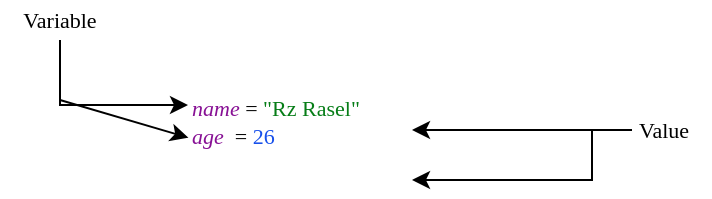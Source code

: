<mxfile version="16.5.4" type="device" pages="7"><diagram id="FjasmDpWiQCHftzM-xBq" name="Page-1"><mxGraphModel dx="1038" dy="579" grid="1" gridSize="10" guides="1" tooltips="1" connect="1" arrows="1" fold="1" page="1" pageScale="1" pageWidth="827" pageHeight="1169" math="0" shadow="0"><root><mxCell id="0"/><mxCell id="1" parent="0"/><mxCell id="IMbbBE-56WDixgU1Uf1B-2" value="&lt;b style=&quot;font-weight: normal; font-size: 11px;&quot; id=&quot;docs-internal-guid-f30ee5c5-7fff-1c72-a1e1-69f34a020f00&quot;&gt;&lt;p dir=&quot;ltr&quot; style=&quot;line-height: 1.38; text-align: justify; margin-top: 0pt; margin-bottom: 0pt; font-size: 11px;&quot;&gt;&lt;span style=&quot;font-size: 11px; color: rgb(135, 16, 148); background-color: rgb(255, 255, 255); font-weight: 400; font-style: italic; font-variant: normal; text-decoration: none; vertical-align: baseline;&quot;&gt;name&amp;nbsp;&lt;/span&gt;&lt;span style=&quot;font-size: 11px; color: rgb(8, 8, 8); background-color: rgb(255, 255, 255); font-weight: 400; font-style: normal; font-variant: normal; text-decoration: none; vertical-align: baseline;&quot;&gt;= &lt;/span&gt;&lt;span style=&quot;font-size: 11px; color: rgb(6, 125, 23); background-color: rgb(255, 255, 255); font-weight: 400; font-style: normal; font-variant: normal; text-decoration: none; vertical-align: baseline;&quot;&gt;&quot;Rz Rasel&quot;&lt;/span&gt;&lt;/p&gt;&lt;span style=&quot;font-size: 11px; color: rgb(135, 16, 148); background-color: rgb(255, 255, 255); font-weight: 400; font-style: italic; font-variant: normal; text-decoration: none; vertical-align: baseline;&quot;&gt;age&amp;nbsp;&amp;nbsp;&lt;/span&gt;&lt;span style=&quot;font-size: 11px; color: rgb(8, 8, 8); background-color: rgb(255, 255, 255); font-weight: 400; font-style: normal; font-variant: normal; text-decoration: none; vertical-align: baseline;&quot;&gt;= &lt;/span&gt;&lt;span style=&quot;font-size: 11px; color: rgb(23, 80, 235); background-color: rgb(255, 255, 255); font-weight: 400; font-style: normal; font-variant: normal; text-decoration: none; vertical-align: baseline;&quot;&gt;26&lt;/span&gt;&lt;/b&gt;" style="text;whiteSpace=wrap;html=1;fontFamily=Verdana;fontSize=11;" parent="1" vertex="1"><mxGeometry x="330" y="580" width="112" height="50" as="geometry"/></mxCell><mxCell id="IMbbBE-56WDixgU1Uf1B-4" style="edgeStyle=orthogonalEdgeStyle;rounded=0;orthogonalLoop=1;jettySize=auto;html=1;exitX=0.5;exitY=1;exitDx=0;exitDy=0;entryX=0;entryY=0.25;entryDx=0;entryDy=0;fontFamily=Verdana;fontSize=11;" parent="1" source="IMbbBE-56WDixgU1Uf1B-3" target="IMbbBE-56WDixgU1Uf1B-2" edge="1"><mxGeometry relative="1" as="geometry"/></mxCell><mxCell id="IMbbBE-56WDixgU1Uf1B-3" value="Variable" style="text;html=1;strokeColor=none;fillColor=none;align=center;verticalAlign=middle;whiteSpace=wrap;rounded=0;fontFamily=Verdana;fontSize=11;" parent="1" vertex="1"><mxGeometry x="236" y="540" width="60" height="20" as="geometry"/></mxCell><mxCell id="IMbbBE-56WDixgU1Uf1B-5" value="" style="endArrow=classic;html=1;rounded=0;fontFamily=Verdana;entryX=0.002;entryY=0.577;entryDx=0;entryDy=0;entryPerimeter=0;fontSize=11;" parent="1" target="IMbbBE-56WDixgU1Uf1B-2" edge="1"><mxGeometry width="50" height="50" relative="1" as="geometry"><mxPoint x="266" y="590" as="sourcePoint"/><mxPoint x="286" y="630" as="targetPoint"/><Array as="points"><mxPoint x="266" y="590"/></Array></mxGeometry></mxCell><mxCell id="IMbbBE-56WDixgU1Uf1B-6" value="" style="endArrow=none;html=1;rounded=0;fontFamily=Verdana;fontSize=11;" parent="1" edge="1"><mxGeometry width="50" height="50" relative="1" as="geometry"><mxPoint x="266" y="591" as="sourcePoint"/><mxPoint x="266" y="591" as="targetPoint"/></mxGeometry></mxCell><mxCell id="35-Fzy5pshKoAWcCiCvz-2" value="" style="edgeStyle=orthogonalEdgeStyle;rounded=0;orthogonalLoop=1;jettySize=auto;html=1;fontFamily=Verdana;fontSize=11;" parent="1" source="35-Fzy5pshKoAWcCiCvz-1" target="IMbbBE-56WDixgU1Uf1B-2" edge="1"><mxGeometry relative="1" as="geometry"/></mxCell><mxCell id="35-Fzy5pshKoAWcCiCvz-1" value="Value" style="text;html=1;strokeColor=none;fillColor=none;align=center;verticalAlign=middle;whiteSpace=wrap;rounded=0;fontFamily=Verdana;fontSize=11;" parent="1" vertex="1"><mxGeometry x="545" y="595" width="46" height="20" as="geometry"/></mxCell><mxCell id="35-Fzy5pshKoAWcCiCvz-3" value="" style="endArrow=classic;html=1;rounded=0;edgeStyle=orthogonalEdgeStyle;fontFamily=Verdana;fontSize=11;" parent="1" target="IMbbBE-56WDixgU1Uf1B-2" edge="1"><mxGeometry width="50" height="50" relative="1" as="geometry"><mxPoint x="552" y="605" as="sourcePoint"/><mxPoint x="526" y="660" as="targetPoint"/><Array as="points"><mxPoint x="532" y="605"/><mxPoint x="532" y="630"/></Array></mxGeometry></mxCell></root></mxGraphModel></diagram><diagram id="ctaUqdZGjIFTQAJiuCub" name="Page-2"><mxGraphModel dx="1038" dy="579" grid="1" gridSize="10" guides="1" tooltips="1" connect="1" arrows="1" fold="1" page="1" pageScale="1" pageWidth="827" pageHeight="1169" math="0" shadow="0"><root><mxCell id="dMUTWl2FQGWII0YDY2uX-0"/><mxCell id="dMUTWl2FQGWII0YDY2uX-1" parent="dMUTWl2FQGWII0YDY2uX-0"/><mxCell id="SKzKKI3wh4pGHap9hb4a-3" style="edgeStyle=orthogonalEdgeStyle;rounded=0;orthogonalLoop=1;jettySize=auto;html=1;startArrow=none;startFill=0;fontFamily=Verdana;fontSize=11;" parent="dMUTWl2FQGWII0YDY2uX-1" source="SKzKKI3wh4pGHap9hb4a-0" target="SKzKKI3wh4pGHap9hb4a-2" edge="1"><mxGeometry relative="1" as="geometry"/></mxCell><mxCell id="SKzKKI3wh4pGHap9hb4a-4" style="edgeStyle=orthogonalEdgeStyle;rounded=0;orthogonalLoop=1;jettySize=auto;html=1;exitX=0.5;exitY=1;exitDx=0;exitDy=0;entryX=0.5;entryY=0;entryDx=0;entryDy=0;startArrow=none;startFill=0;fontFamily=Verdana;fontSize=11;" parent="dMUTWl2FQGWII0YDY2uX-1" source="SKzKKI3wh4pGHap9hb4a-0" target="SKzKKI3wh4pGHap9hb4a-1" edge="1"><mxGeometry relative="1" as="geometry"/></mxCell><mxCell id="SKzKKI3wh4pGHap9hb4a-0" value="Variable" style="text;html=1;strokeColor=none;fillColor=none;align=center;verticalAlign=middle;whiteSpace=wrap;rounded=0;fontFamily=Verdana;fontSize=11;" parent="dMUTWl2FQGWII0YDY2uX-1" vertex="1"><mxGeometry x="382" y="535" width="60" height="30" as="geometry"/></mxCell><mxCell id="SKzKKI3wh4pGHap9hb4a-1" value="var" style="text;html=1;strokeColor=none;fillColor=none;align=center;verticalAlign=middle;whiteSpace=wrap;rounded=0;fontFamily=Verdana;fontSize=11;" parent="dMUTWl2FQGWII0YDY2uX-1" vertex="1"><mxGeometry x="336" y="605" width="60" height="30" as="geometry"/></mxCell><mxCell id="SKzKKI3wh4pGHap9hb4a-2" value="val" style="text;html=1;strokeColor=none;fillColor=none;align=center;verticalAlign=middle;whiteSpace=wrap;rounded=0;fontFamily=Verdana;fontSize=11;" parent="dMUTWl2FQGWII0YDY2uX-1" vertex="1"><mxGeometry x="432" y="605" width="60" height="30" as="geometry"/></mxCell></root></mxGraphModel></diagram><diagram id="moFFEe6I8rmKhCSuUkFv" name="Page-3"><mxGraphModel dx="1038" dy="579" grid="1" gridSize="10" guides="1" tooltips="1" connect="1" arrows="1" fold="1" page="1" pageScale="1" pageWidth="827" pageHeight="1169" math="0" shadow="0"><root><mxCell id="mP84VkosqTHmSrWmPM3n-0"/><mxCell id="mP84VkosqTHmSrWmPM3n-1" parent="mP84VkosqTHmSrWmPM3n-0"/><mxCell id="mP84VkosqTHmSrWmPM3n-2" style="edgeStyle=orthogonalEdgeStyle;rounded=0;orthogonalLoop=1;jettySize=auto;html=1;startArrow=none;startFill=0;fontFamily=Verdana;fontSize=11;" parent="mP84VkosqTHmSrWmPM3n-1" source="mP84VkosqTHmSrWmPM3n-4" target="mP84VkosqTHmSrWmPM3n-6" edge="1"><mxGeometry relative="1" as="geometry"/></mxCell><mxCell id="mP84VkosqTHmSrWmPM3n-3" style="edgeStyle=orthogonalEdgeStyle;rounded=0;orthogonalLoop=1;jettySize=auto;html=1;exitX=0.5;exitY=1;exitDx=0;exitDy=0;entryX=0.5;entryY=0;entryDx=0;entryDy=0;startArrow=none;startFill=0;fontFamily=Verdana;fontSize=11;" parent="mP84VkosqTHmSrWmPM3n-1" source="mP84VkosqTHmSrWmPM3n-4" target="mP84VkosqTHmSrWmPM3n-5" edge="1"><mxGeometry relative="1" as="geometry"/></mxCell><mxCell id="mP84VkosqTHmSrWmPM3n-4" value="Variable" style="text;html=1;strokeColor=none;fillColor=none;align=center;verticalAlign=middle;whiteSpace=wrap;rounded=0;fontFamily=Verdana;fontSize=11;fontStyle=1" parent="mP84VkosqTHmSrWmPM3n-1" vertex="1"><mxGeometry x="382" y="535" width="60" height="30" as="geometry"/></mxCell><mxCell id="mP84VkosqTHmSrWmPM3n-5" value="var" style="text;html=1;strokeColor=none;fillColor=none;align=center;verticalAlign=middle;whiteSpace=wrap;rounded=0;fontFamily=Verdana;fontSize=11;" parent="mP84VkosqTHmSrWmPM3n-1" vertex="1"><mxGeometry x="336" y="605" width="60" height="30" as="geometry"/></mxCell><mxCell id="mP84VkosqTHmSrWmPM3n-6" value="val" style="text;html=1;strokeColor=none;fillColor=none;align=center;verticalAlign=middle;whiteSpace=wrap;rounded=0;fontFamily=Verdana;fontSize=11;" parent="mP84VkosqTHmSrWmPM3n-1" vertex="1"><mxGeometry x="432" y="605" width="60" height="30" as="geometry"/></mxCell><mxCell id="mP84VkosqTHmSrWmPM3n-12" value="" style="edgeStyle=orthogonalEdgeStyle;rounded=0;orthogonalLoop=1;jettySize=auto;html=1;fontSize=11;startArrow=none;startFill=0;fontFamily=Verdana;" parent="mP84VkosqTHmSrWmPM3n-1" source="mP84VkosqTHmSrWmPM3n-7" target="mP84VkosqTHmSrWmPM3n-5" edge="1"><mxGeometry relative="1" as="geometry"/></mxCell><mxCell id="mP84VkosqTHmSrWmPM3n-7" value="&lt;b style=&quot;font-weight: normal; font-size: 11px;&quot; id=&quot;docs-internal-guid-23d32daf-7fff-ab25-5d29-92a006c8950a&quot;&gt;&lt;span style=&quot;font-size: 11px; color: rgb(8, 8, 8); background-color: rgb(255, 255, 255); font-weight: 400; font-style: normal; font-variant: normal; text-decoration: none; vertical-align: baseline;&quot;&gt;&amp;nbsp;Mutable Variable&lt;/span&gt;&lt;/b&gt;" style="text;whiteSpace=wrap;html=1;fontSize=11;fontFamily=Verdana;" parent="mP84VkosqTHmSrWmPM3n-1" vertex="1"><mxGeometry x="180" y="605" width="100" height="30" as="geometry"/></mxCell><mxCell id="mP84VkosqTHmSrWmPM3n-13" value="" style="edgeStyle=orthogonalEdgeStyle;rounded=0;orthogonalLoop=1;jettySize=auto;html=1;fontSize=11;startArrow=none;startFill=0;fontFamily=Verdana;" parent="mP84VkosqTHmSrWmPM3n-1" source="mP84VkosqTHmSrWmPM3n-8" target="mP84VkosqTHmSrWmPM3n-6" edge="1"><mxGeometry relative="1" as="geometry"/></mxCell><mxCell id="mP84VkosqTHmSrWmPM3n-8" value="&lt;b style=&quot;font-weight: normal ; font-size: 11px&quot; id=&quot;docs-internal-guid-23d32daf-7fff-ab25-5d29-92a006c8950a&quot;&gt;&lt;span style=&quot;font-size: 11px; color: rgb(8, 8, 8); background-color: rgb(255, 255, 255); font-weight: 400; font-style: normal; font-variant: normal; text-decoration: none; vertical-align: baseline;&quot;&gt;Immutable Variable&lt;/span&gt;&lt;/b&gt;" style="text;whiteSpace=wrap;html=1;fontSize=11;fontFamily=Verdana;" parent="mP84VkosqTHmSrWmPM3n-1" vertex="1"><mxGeometry x="560" y="605" width="120" height="30" as="geometry"/></mxCell></root></mxGraphModel></diagram><diagram id="x8gNc8ZJKPLUA9TqAIwi" name="Page-4"><mxGraphModel dx="1038" dy="579" grid="1" gridSize="10" guides="1" tooltips="1" connect="1" arrows="1" fold="1" page="1" pageScale="1" pageWidth="827" pageHeight="1169" math="0" shadow="0"><root><mxCell id="btaSfRAe8-S7tdCh5W71-0"/><mxCell id="btaSfRAe8-S7tdCh5W71-1" parent="btaSfRAe8-S7tdCh5W71-0"/><mxCell id="JC3oyKWj8RK9_yyjUJn0-45" style="edgeStyle=orthogonalEdgeStyle;rounded=0;orthogonalLoop=1;jettySize=auto;html=1;fontFamily=Verdana;fontSize=11;" parent="btaSfRAe8-S7tdCh5W71-1" source="JC3oyKWj8RK9_yyjUJn0-49" target="JC3oyKWj8RK9_yyjUJn0-57" edge="1"><mxGeometry relative="1" as="geometry"/></mxCell><mxCell id="JC3oyKWj8RK9_yyjUJn0-46" style="edgeStyle=orthogonalEdgeStyle;rounded=0;orthogonalLoop=1;jettySize=auto;html=1;exitX=0.5;exitY=1;exitDx=0;exitDy=0;fontFamily=Verdana;fontSize=11;" parent="btaSfRAe8-S7tdCh5W71-1" source="JC3oyKWj8RK9_yyjUJn0-49" target="JC3oyKWj8RK9_yyjUJn0-56" edge="1"><mxGeometry relative="1" as="geometry"/></mxCell><mxCell id="JC3oyKWj8RK9_yyjUJn0-47" style="edgeStyle=orthogonalEdgeStyle;rounded=0;orthogonalLoop=1;jettySize=auto;html=1;exitX=0.5;exitY=1;exitDx=0;exitDy=0;entryX=0.5;entryY=0;entryDx=0;entryDy=0;fontFamily=Verdana;fontSize=11;" parent="btaSfRAe8-S7tdCh5W71-1" source="JC3oyKWj8RK9_yyjUJn0-49" target="JC3oyKWj8RK9_yyjUJn0-58" edge="1"><mxGeometry relative="1" as="geometry"/></mxCell><mxCell id="JC3oyKWj8RK9_yyjUJn0-48" style="edgeStyle=orthogonalEdgeStyle;rounded=0;orthogonalLoop=1;jettySize=auto;html=1;exitX=0.5;exitY=1;exitDx=0;exitDy=0;entryX=0.5;entryY=0;entryDx=0;entryDy=0;fontFamily=Verdana;fontSize=11;" parent="btaSfRAe8-S7tdCh5W71-1" source="JC3oyKWj8RK9_yyjUJn0-49" target="JC3oyKWj8RK9_yyjUJn0-59" edge="1"><mxGeometry relative="1" as="geometry"/></mxCell><mxCell id="JC3oyKWj8RK9_yyjUJn0-74" style="edgeStyle=orthogonalEdgeStyle;rounded=0;orthogonalLoop=1;jettySize=auto;html=1;exitX=0.5;exitY=1;exitDx=0;exitDy=0;entryX=0.5;entryY=0;entryDx=0;entryDy=0;fontFamily=Verdana;fontSize=11;" parent="btaSfRAe8-S7tdCh5W71-1" source="JC3oyKWj8RK9_yyjUJn0-49" target="JC3oyKWj8RK9_yyjUJn0-73" edge="1"><mxGeometry relative="1" as="geometry"/></mxCell><mxCell id="JC3oyKWj8RK9_yyjUJn0-49" value="Data Types" style="rounded=1;whiteSpace=wrap;html=1;fontFamily=Verdana;fontSize=11;" parent="btaSfRAe8-S7tdCh5W71-1" vertex="1"><mxGeometry x="324" y="460" width="180" height="40" as="geometry"/></mxCell><mxCell id="JC3oyKWj8RK9_yyjUJn0-67" style="edgeStyle=orthogonalEdgeStyle;rounded=0;orthogonalLoop=1;jettySize=auto;html=1;exitX=0.5;exitY=1;exitDx=0;exitDy=0;entryX=0.5;entryY=0;entryDx=0;entryDy=0;fontFamily=Verdana;fontSize=11;" parent="btaSfRAe8-S7tdCh5W71-1" source="JC3oyKWj8RK9_yyjUJn0-56" target="JC3oyKWj8RK9_yyjUJn0-60" edge="1"><mxGeometry relative="1" as="geometry"/></mxCell><mxCell id="JC3oyKWj8RK9_yyjUJn0-68" style="edgeStyle=orthogonalEdgeStyle;rounded=0;orthogonalLoop=1;jettySize=auto;html=1;exitX=0.5;exitY=1;exitDx=0;exitDy=0;entryX=0.5;entryY=0;entryDx=0;entryDy=0;fontFamily=Verdana;fontSize=11;" parent="btaSfRAe8-S7tdCh5W71-1" source="JC3oyKWj8RK9_yyjUJn0-56" target="JC3oyKWj8RK9_yyjUJn0-61" edge="1"><mxGeometry relative="1" as="geometry"/></mxCell><mxCell id="JC3oyKWj8RK9_yyjUJn0-69" style="edgeStyle=orthogonalEdgeStyle;rounded=0;orthogonalLoop=1;jettySize=auto;html=1;exitX=0.5;exitY=1;exitDx=0;exitDy=0;fontFamily=Verdana;fontSize=11;" parent="btaSfRAe8-S7tdCh5W71-1" source="JC3oyKWj8RK9_yyjUJn0-56" target="JC3oyKWj8RK9_yyjUJn0-62" edge="1"><mxGeometry relative="1" as="geometry"/></mxCell><mxCell id="JC3oyKWj8RK9_yyjUJn0-70" style="edgeStyle=orthogonalEdgeStyle;rounded=0;orthogonalLoop=1;jettySize=auto;html=1;exitX=0.5;exitY=1;exitDx=0;exitDy=0;fontFamily=Verdana;fontSize=11;" parent="btaSfRAe8-S7tdCh5W71-1" source="JC3oyKWj8RK9_yyjUJn0-56" target="JC3oyKWj8RK9_yyjUJn0-63" edge="1"><mxGeometry relative="1" as="geometry"/></mxCell><mxCell id="JC3oyKWj8RK9_yyjUJn0-71" style="edgeStyle=orthogonalEdgeStyle;rounded=0;orthogonalLoop=1;jettySize=auto;html=1;exitX=0.5;exitY=1;exitDx=0;exitDy=0;fontFamily=Verdana;fontSize=11;" parent="btaSfRAe8-S7tdCh5W71-1" source="JC3oyKWj8RK9_yyjUJn0-56" target="JC3oyKWj8RK9_yyjUJn0-64" edge="1"><mxGeometry relative="1" as="geometry"/></mxCell><mxCell id="JC3oyKWj8RK9_yyjUJn0-72" style="edgeStyle=orthogonalEdgeStyle;rounded=0;orthogonalLoop=1;jettySize=auto;html=1;exitX=0.5;exitY=1;exitDx=0;exitDy=0;fontFamily=Verdana;fontSize=11;" parent="btaSfRAe8-S7tdCh5W71-1" source="JC3oyKWj8RK9_yyjUJn0-56" target="JC3oyKWj8RK9_yyjUJn0-65" edge="1"><mxGeometry relative="1" as="geometry"/></mxCell><mxCell id="JC3oyKWj8RK9_yyjUJn0-56" value="Numbers" style="rounded=1;whiteSpace=wrap;html=1;fontFamily=Verdana;fontSize=11;" parent="btaSfRAe8-S7tdCh5W71-1" vertex="1"><mxGeometry x="134" y="580" width="100" height="40" as="geometry"/></mxCell><mxCell id="JC3oyKWj8RK9_yyjUJn0-57" value="Characters" style="rounded=1;whiteSpace=wrap;html=1;fontFamily=Verdana;fontSize=11;" parent="btaSfRAe8-S7tdCh5W71-1" vertex="1"><mxGeometry x="249" y="580" width="100" height="40" as="geometry"/></mxCell><mxCell id="JC3oyKWj8RK9_yyjUJn0-58" value="Booleans" style="rounded=1;whiteSpace=wrap;html=1;fontFamily=Verdana;fontSize=11;" parent="btaSfRAe8-S7tdCh5W71-1" vertex="1"><mxGeometry x="479" y="580" width="100" height="40" as="geometry"/></mxCell><mxCell id="JC3oyKWj8RK9_yyjUJn0-59" value="Arrays" style="rounded=1;whiteSpace=wrap;html=1;fontFamily=Verdana;fontSize=11;" parent="btaSfRAe8-S7tdCh5W71-1" vertex="1"><mxGeometry x="594" y="580" width="100" height="40" as="geometry"/></mxCell><mxCell id="JC3oyKWj8RK9_yyjUJn0-60" value="Byte" style="rounded=1;whiteSpace=wrap;html=1;fontFamily=Verdana;fontSize=11;flipH=0;" parent="btaSfRAe8-S7tdCh5W71-1" vertex="1"><mxGeometry x="134" y="680" width="80" height="40" as="geometry"/></mxCell><mxCell id="JC3oyKWj8RK9_yyjUJn0-61" value="Short" style="rounded=1;whiteSpace=wrap;html=1;fontFamily=Verdana;fontSize=11;flipH=0;" parent="btaSfRAe8-S7tdCh5W71-1" vertex="1"><mxGeometry x="230" y="680" width="80" height="40" as="geometry"/></mxCell><mxCell id="JC3oyKWj8RK9_yyjUJn0-62" value="Int" style="rounded=1;whiteSpace=wrap;html=1;fontFamily=Verdana;fontSize=11;flipH=0;" parent="btaSfRAe8-S7tdCh5W71-1" vertex="1"><mxGeometry x="326" y="680" width="80" height="40" as="geometry"/></mxCell><mxCell id="JC3oyKWj8RK9_yyjUJn0-63" value="Long" style="rounded=1;whiteSpace=wrap;html=1;fontFamily=Verdana;fontSize=11;" parent="btaSfRAe8-S7tdCh5W71-1" vertex="1"><mxGeometry x="422" y="680" width="80" height="40" as="geometry"/></mxCell><mxCell id="JC3oyKWj8RK9_yyjUJn0-64" value="Float" style="rounded=1;whiteSpace=wrap;html=1;fontFamily=Verdana;fontSize=11;" parent="btaSfRAe8-S7tdCh5W71-1" vertex="1"><mxGeometry x="518" y="680" width="80" height="40" as="geometry"/></mxCell><mxCell id="JC3oyKWj8RK9_yyjUJn0-65" value="Double" style="rounded=1;whiteSpace=wrap;html=1;fontFamily=Verdana;fontSize=11;" parent="btaSfRAe8-S7tdCh5W71-1" vertex="1"><mxGeometry x="614" y="680" width="80" height="40" as="geometry"/></mxCell><mxCell id="JC3oyKWj8RK9_yyjUJn0-73" value="Strings" style="rounded=1;whiteSpace=wrap;html=1;fontFamily=Verdana;fontSize=11;" parent="btaSfRAe8-S7tdCh5W71-1" vertex="1"><mxGeometry x="364" y="580" width="100" height="40" as="geometry"/></mxCell></root></mxGraphModel></diagram><diagram id="ywIbxNRhC10HZn2xxku8" name="Page-5"><mxGraphModel dx="1221" dy="681" grid="1" gridSize="10" guides="1" tooltips="1" connect="1" arrows="1" fold="1" page="1" pageScale="1" pageWidth="827" pageHeight="1169" math="0" shadow="0"><root><mxCell id="wZb4C7q6pBveIsxq77Fh-0"/><mxCell id="wZb4C7q6pBveIsxq77Fh-1" parent="wZb4C7q6pBveIsxq77Fh-0"/><mxCell id="aHN-_9AP0_0Q3f8gU0Aa-6" style="edgeStyle=orthogonalEdgeStyle;rounded=0;orthogonalLoop=1;jettySize=auto;html=1;exitX=0.5;exitY=1;exitDx=0;exitDy=0;entryX=0.5;entryY=0;entryDx=0;entryDy=0;fontFamily=Verdana;fontSize=11;" parent="wZb4C7q6pBveIsxq77Fh-1" source="aHN-_9AP0_0Q3f8gU0Aa-12" target="aHN-_9AP0_0Q3f8gU0Aa-16" edge="1"><mxGeometry relative="1" as="geometry"/></mxCell><mxCell id="aHN-_9AP0_0Q3f8gU0Aa-7" style="edgeStyle=orthogonalEdgeStyle;rounded=0;orthogonalLoop=1;jettySize=auto;html=1;exitX=0.5;exitY=1;exitDx=0;exitDy=0;entryX=0.5;entryY=0;entryDx=0;entryDy=0;fontFamily=Verdana;fontSize=11;" parent="wZb4C7q6pBveIsxq77Fh-1" source="aHN-_9AP0_0Q3f8gU0Aa-12" target="aHN-_9AP0_0Q3f8gU0Aa-17" edge="1"><mxGeometry relative="1" as="geometry"/></mxCell><mxCell id="aHN-_9AP0_0Q3f8gU0Aa-8" style="edgeStyle=orthogonalEdgeStyle;rounded=0;orthogonalLoop=1;jettySize=auto;html=1;exitX=0.5;exitY=1;exitDx=0;exitDy=0;fontFamily=Verdana;fontSize=11;" parent="wZb4C7q6pBveIsxq77Fh-1" source="aHN-_9AP0_0Q3f8gU0Aa-12" target="aHN-_9AP0_0Q3f8gU0Aa-18" edge="1"><mxGeometry relative="1" as="geometry"/></mxCell><mxCell id="aHN-_9AP0_0Q3f8gU0Aa-9" style="edgeStyle=orthogonalEdgeStyle;rounded=0;orthogonalLoop=1;jettySize=auto;html=1;exitX=0.5;exitY=1;exitDx=0;exitDy=0;fontFamily=Verdana;fontSize=11;" parent="wZb4C7q6pBveIsxq77Fh-1" source="aHN-_9AP0_0Q3f8gU0Aa-12" target="aHN-_9AP0_0Q3f8gU0Aa-19" edge="1"><mxGeometry relative="1" as="geometry"/></mxCell><mxCell id="aHN-_9AP0_0Q3f8gU0Aa-10" style="edgeStyle=orthogonalEdgeStyle;rounded=0;orthogonalLoop=1;jettySize=auto;html=1;exitX=0.5;exitY=1;exitDx=0;exitDy=0;fontFamily=Verdana;fontSize=11;" parent="wZb4C7q6pBveIsxq77Fh-1" source="aHN-_9AP0_0Q3f8gU0Aa-12" target="aHN-_9AP0_0Q3f8gU0Aa-20" edge="1"><mxGeometry relative="1" as="geometry"/></mxCell><mxCell id="aHN-_9AP0_0Q3f8gU0Aa-11" style="edgeStyle=orthogonalEdgeStyle;rounded=0;orthogonalLoop=1;jettySize=auto;html=1;exitX=0.5;exitY=1;exitDx=0;exitDy=0;fontFamily=Verdana;fontSize=11;" parent="wZb4C7q6pBveIsxq77Fh-1" source="aHN-_9AP0_0Q3f8gU0Aa-12" target="aHN-_9AP0_0Q3f8gU0Aa-21" edge="1"><mxGeometry relative="1" as="geometry"/></mxCell><mxCell id="aHN-_9AP0_0Q3f8gU0Aa-12" value="Numbers" style="rounded=1;whiteSpace=wrap;html=1;fontFamily=Verdana;fontSize=11;" parent="wZb4C7q6pBveIsxq77Fh-1" vertex="1"><mxGeometry x="134" y="575" width="100" height="40" as="geometry"/></mxCell><mxCell id="aHN-_9AP0_0Q3f8gU0Aa-13" value="Characters" style="rounded=1;whiteSpace=wrap;html=1;fontFamily=Verdana;fontSize=11;" parent="wZb4C7q6pBveIsxq77Fh-1" vertex="1"><mxGeometry x="249" y="575" width="100" height="40" as="geometry"/></mxCell><mxCell id="aHN-_9AP0_0Q3f8gU0Aa-14" value="Booleans" style="rounded=1;whiteSpace=wrap;html=1;fontFamily=Verdana;fontSize=11;" parent="wZb4C7q6pBveIsxq77Fh-1" vertex="1"><mxGeometry x="479" y="575" width="100" height="40" as="geometry"/></mxCell><mxCell id="aHN-_9AP0_0Q3f8gU0Aa-15" value="Arrays" style="rounded=1;whiteSpace=wrap;html=1;fontFamily=Verdana;fontSize=11;" parent="wZb4C7q6pBveIsxq77Fh-1" vertex="1"><mxGeometry x="594" y="575" width="100" height="40" as="geometry"/></mxCell><mxCell id="aHN-_9AP0_0Q3f8gU0Aa-16" value="Byte" style="rounded=1;whiteSpace=wrap;html=1;fontFamily=Verdana;fontSize=11;flipH=0;" parent="wZb4C7q6pBveIsxq77Fh-1" vertex="1"><mxGeometry x="134" y="675" width="80" height="40" as="geometry"/></mxCell><mxCell id="aHN-_9AP0_0Q3f8gU0Aa-17" value="Short" style="rounded=1;whiteSpace=wrap;html=1;fontFamily=Verdana;fontSize=11;flipH=0;" parent="wZb4C7q6pBveIsxq77Fh-1" vertex="1"><mxGeometry x="230" y="675" width="80" height="40" as="geometry"/></mxCell><mxCell id="aHN-_9AP0_0Q3f8gU0Aa-18" value="Int" style="rounded=1;whiteSpace=wrap;html=1;fontFamily=Verdana;fontSize=11;flipH=0;" parent="wZb4C7q6pBveIsxq77Fh-1" vertex="1"><mxGeometry x="326" y="675" width="80" height="40" as="geometry"/></mxCell><mxCell id="aHN-_9AP0_0Q3f8gU0Aa-19" value="Long" style="rounded=1;whiteSpace=wrap;html=1;fontFamily=Verdana;fontSize=11;" parent="wZb4C7q6pBveIsxq77Fh-1" vertex="1"><mxGeometry x="422" y="675" width="80" height="40" as="geometry"/></mxCell><mxCell id="aHN-_9AP0_0Q3f8gU0Aa-20" value="Float" style="rounded=1;whiteSpace=wrap;html=1;fontFamily=Verdana;fontSize=11;" parent="wZb4C7q6pBveIsxq77Fh-1" vertex="1"><mxGeometry x="518" y="675" width="80" height="40" as="geometry"/></mxCell><mxCell id="aHN-_9AP0_0Q3f8gU0Aa-21" value="Double" style="rounded=1;whiteSpace=wrap;html=1;fontFamily=Verdana;fontSize=11;" parent="wZb4C7q6pBveIsxq77Fh-1" vertex="1"><mxGeometry x="614" y="675" width="80" height="40" as="geometry"/></mxCell><mxCell id="aHN-_9AP0_0Q3f8gU0Aa-22" value="Strings" style="rounded=1;whiteSpace=wrap;html=1;fontFamily=Verdana;fontSize=11;" parent="wZb4C7q6pBveIsxq77Fh-1" vertex="1"><mxGeometry x="364" y="575" width="100" height="40" as="geometry"/></mxCell><mxCell id="aHN-_9AP0_0Q3f8gU0Aa-26" style="edgeStyle=orthogonalEdgeStyle;rounded=0;orthogonalLoop=1;jettySize=auto;html=1;exitX=0.5;exitY=1;exitDx=0;exitDy=0;entryX=0.5;entryY=0;entryDx=0;entryDy=0;fontSize=11;fontFamily=Verdana;" parent="wZb4C7q6pBveIsxq77Fh-1" source="aHN-_9AP0_0Q3f8gU0Aa-23" target="aHN-_9AP0_0Q3f8gU0Aa-24" edge="1"><mxGeometry relative="1" as="geometry"/></mxCell><mxCell id="aHN-_9AP0_0Q3f8gU0Aa-27" style="edgeStyle=orthogonalEdgeStyle;rounded=0;orthogonalLoop=1;jettySize=auto;html=1;exitX=0.5;exitY=1;exitDx=0;exitDy=0;entryX=0.5;entryY=0;entryDx=0;entryDy=0;fontSize=11;fontFamily=Verdana;" parent="wZb4C7q6pBveIsxq77Fh-1" source="aHN-_9AP0_0Q3f8gU0Aa-23" target="aHN-_9AP0_0Q3f8gU0Aa-25" edge="1"><mxGeometry relative="1" as="geometry"/></mxCell><mxCell id="aHN-_9AP0_0Q3f8gU0Aa-23" value="Data Types" style="rounded=1;whiteSpace=wrap;html=1;fontFamily=Verdana;fontSize=11;" parent="wZb4C7q6pBveIsxq77Fh-1" vertex="1"><mxGeometry x="324" y="350" width="180" height="40" as="geometry"/></mxCell><mxCell id="aHN-_9AP0_0Q3f8gU0Aa-31" style="edgeStyle=orthogonalEdgeStyle;rounded=0;orthogonalLoop=1;jettySize=auto;html=1;entryX=0;entryY=0.5;entryDx=0;entryDy=0;fontFamily=Verdana;fontSize=11;endArrow=classic;endFill=1;exitX=0.5;exitY=1;exitDx=0;exitDy=0;" parent="wZb4C7q6pBveIsxq77Fh-1" source="aHN-_9AP0_0Q3f8gU0Aa-24" target="aHN-_9AP0_0Q3f8gU0Aa-29" edge="1"><mxGeometry relative="1" as="geometry"/></mxCell><mxCell id="aHN-_9AP0_0Q3f8gU0Aa-24" value="var&lt;br&gt;(Mutable)" style="rounded=1;whiteSpace=wrap;html=1;fontFamily=Verdana;fontSize=11;" parent="wZb4C7q6pBveIsxq77Fh-1" vertex="1"><mxGeometry x="238" y="450" width="131" height="40" as="geometry"/></mxCell><mxCell id="aHN-_9AP0_0Q3f8gU0Aa-32" style="edgeStyle=orthogonalEdgeStyle;rounded=0;orthogonalLoop=1;jettySize=auto;html=1;entryX=1;entryY=0.5;entryDx=0;entryDy=0;fontFamily=Verdana;fontSize=11;endArrow=classic;endFill=1;exitX=0.5;exitY=1;exitDx=0;exitDy=0;" parent="wZb4C7q6pBveIsxq77Fh-1" source="aHN-_9AP0_0Q3f8gU0Aa-25" target="aHN-_9AP0_0Q3f8gU0Aa-29" edge="1"><mxGeometry relative="1" as="geometry"/></mxCell><mxCell id="aHN-_9AP0_0Q3f8gU0Aa-25" value="val&lt;br&gt;(Immutable)" style="rounded=1;whiteSpace=wrap;html=1;fontFamily=Verdana;fontSize=11;" parent="wZb4C7q6pBveIsxq77Fh-1" vertex="1"><mxGeometry x="459" y="450" width="131" height="40" as="geometry"/></mxCell><mxCell id="aHN-_9AP0_0Q3f8gU0Aa-34" style="edgeStyle=orthogonalEdgeStyle;rounded=0;orthogonalLoop=1;jettySize=auto;html=1;entryX=0.5;entryY=0;entryDx=0;entryDy=0;fontFamily=Verdana;fontSize=11;endArrow=classic;endFill=1;exitX=0.5;exitY=1;exitDx=0;exitDy=0;" parent="wZb4C7q6pBveIsxq77Fh-1" source="aHN-_9AP0_0Q3f8gU0Aa-29" target="aHN-_9AP0_0Q3f8gU0Aa-12" edge="1"><mxGeometry relative="1" as="geometry"><mxPoint x="430" y="520" as="sourcePoint"/><Array as="points"><mxPoint x="414" y="540"/><mxPoint x="184" y="540"/></Array></mxGeometry></mxCell><mxCell id="aHN-_9AP0_0Q3f8gU0Aa-35" style="edgeStyle=orthogonalEdgeStyle;rounded=0;orthogonalLoop=1;jettySize=auto;html=1;entryX=0.5;entryY=0;entryDx=0;entryDy=0;fontFamily=Verdana;fontSize=11;endArrow=classic;endFill=1;exitX=0.5;exitY=1;exitDx=0;exitDy=0;" parent="wZb4C7q6pBveIsxq77Fh-1" source="aHN-_9AP0_0Q3f8gU0Aa-29" target="aHN-_9AP0_0Q3f8gU0Aa-13" edge="1"><mxGeometry relative="1" as="geometry"><mxPoint x="440" y="530" as="sourcePoint"/><Array as="points"><mxPoint x="414" y="540"/><mxPoint x="299" y="540"/></Array></mxGeometry></mxCell><mxCell id="aHN-_9AP0_0Q3f8gU0Aa-36" style="edgeStyle=orthogonalEdgeStyle;rounded=0;orthogonalLoop=1;jettySize=auto;html=1;entryX=0.5;entryY=0;entryDx=0;entryDy=0;fontFamily=Verdana;fontSize=11;endArrow=classic;endFill=1;exitX=0.5;exitY=1;exitDx=0;exitDy=0;" parent="wZb4C7q6pBveIsxq77Fh-1" source="aHN-_9AP0_0Q3f8gU0Aa-29" target="aHN-_9AP0_0Q3f8gU0Aa-14" edge="1"><mxGeometry relative="1" as="geometry"><mxPoint x="430" y="530" as="sourcePoint"/><Array as="points"><mxPoint x="414" y="540"/><mxPoint x="529" y="540"/></Array></mxGeometry></mxCell><mxCell id="aHN-_9AP0_0Q3f8gU0Aa-37" style="edgeStyle=orthogonalEdgeStyle;rounded=0;orthogonalLoop=1;jettySize=auto;html=1;exitX=0.5;exitY=1;exitDx=0;exitDy=0;entryX=0.5;entryY=0;entryDx=0;entryDy=0;fontFamily=Verdana;fontSize=11;endArrow=classic;endFill=1;" parent="wZb4C7q6pBveIsxq77Fh-1" source="aHN-_9AP0_0Q3f8gU0Aa-29" target="aHN-_9AP0_0Q3f8gU0Aa-22" edge="1"><mxGeometry relative="1" as="geometry"/></mxCell><mxCell id="aHN-_9AP0_0Q3f8gU0Aa-38" style="edgeStyle=orthogonalEdgeStyle;rounded=0;orthogonalLoop=1;jettySize=auto;html=1;exitX=0.5;exitY=1;exitDx=0;exitDy=0;fontFamily=Verdana;fontSize=11;endArrow=classic;endFill=1;" parent="wZb4C7q6pBveIsxq77Fh-1" source="aHN-_9AP0_0Q3f8gU0Aa-29" target="aHN-_9AP0_0Q3f8gU0Aa-15" edge="1"><mxGeometry relative="1" as="geometry"><Array as="points"><mxPoint x="414" y="540"/><mxPoint x="644" y="540"/></Array></mxGeometry></mxCell><mxCell id="aHN-_9AP0_0Q3f8gU0Aa-29" value="" style="ellipse;whiteSpace=wrap;html=1;aspect=fixed;fontFamily=Verdana;fontSize=11;fillColor=#000000;" parent="wZb4C7q6pBveIsxq77Fh-1" vertex="1"><mxGeometry x="409" y="510" width="10" height="10" as="geometry"/></mxCell></root></mxGraphModel></diagram><diagram id="kNDQx0pneV6YNeGXR7Yq" name="Page-6"><mxGraphModel dx="989" dy="551" grid="1" gridSize="10" guides="1" tooltips="1" connect="1" arrows="1" fold="1" page="1" pageScale="1" pageWidth="827" pageHeight="1169" math="0" shadow="0"><root><mxCell id="clocOKpln2FNAtkv9Jxm-0"/><mxCell id="clocOKpln2FNAtkv9Jxm-1" parent="clocOKpln2FNAtkv9Jxm-0"/><mxCell id="clocOKpln2FNAtkv9Jxm-6" value="&lt;span style=&quot;text-align: left; color: rgb(0, 51, 179); font-size: 11px;&quot;&gt;var&lt;/span&gt;&lt;span style=&quot;color: rgb(8, 8, 8); text-align: left; background-color: rgb(255, 255, 255); font-size: 11px;&quot;&gt;/&lt;/span&gt;&lt;span style=&quot;text-align: left; color: rgb(0, 51, 179); font-size: 11px;&quot;&gt;val&lt;/span&gt;" style="rounded=1;whiteSpace=wrap;html=1;fontFamily=Verdana;fontSize=11;" vertex="1" parent="clocOKpln2FNAtkv9Jxm-1"><mxGeometry x="288.75" y="579" width="46" height="20" as="geometry"/></mxCell><mxCell id="clocOKpln2FNAtkv9Jxm-7" value="&lt;span style=&quot;color: rgb(135, 16, 148); font-style: italic; text-align: left; background-color: rgb(255, 255, 255); font-size: 11px;&quot;&gt;name&lt;/span&gt;" style="rounded=1;whiteSpace=wrap;html=1;fontFamily=Verdana;fontSize=11;" vertex="1" parent="clocOKpln2FNAtkv9Jxm-1"><mxGeometry x="338.75" y="579" width="43" height="20" as="geometry"/></mxCell><mxCell id="clocOKpln2FNAtkv9Jxm-8" value="&lt;span style=&quot;color: rgb(8, 8, 8); text-align: left; background-color: rgb(255, 255, 255); font-size: 11px;&quot;&gt;:&lt;/span&gt;" style="rounded=1;whiteSpace=wrap;html=1;fontFamily=Verdana;fontSize=11;" vertex="1" parent="clocOKpln2FNAtkv9Jxm-1"><mxGeometry x="385.25" y="579" width="11.5" height="20" as="geometry"/></mxCell><mxCell id="clocOKpln2FNAtkv9Jxm-9" value="&lt;span style=&quot;text-align: left; background-color: rgb(255, 255, 255); font-size: 11px;&quot;&gt;String&lt;/span&gt;" style="rounded=1;whiteSpace=wrap;html=1;fontFamily=Verdana;fontSize=11;" vertex="1" parent="clocOKpln2FNAtkv9Jxm-1"><mxGeometry x="404.75" y="579" width="40" height="20" as="geometry"/></mxCell><mxCell id="clocOKpln2FNAtkv9Jxm-10" value="&lt;span style=&quot;color: rgb(8, 8, 8); text-align: left; background-color: rgb(255, 255, 255); font-size: 11px;&quot;&gt;=&lt;/span&gt;" style="rounded=1;whiteSpace=wrap;html=1;fontFamily=Verdana;fontSize=11;" vertex="1" parent="clocOKpln2FNAtkv9Jxm-1"><mxGeometry x="452.75" y="579" width="20" height="20" as="geometry"/></mxCell><mxCell id="clocOKpln2FNAtkv9Jxm-11" value="&lt;span style=&quot;color: rgb(6, 125, 23); text-align: left; background-color: rgb(255, 255, 255); font-size: 11px;&quot;&gt;&quot;Rz Rasel&quot;&lt;/span&gt;" style="rounded=1;whiteSpace=wrap;html=1;fontFamily=Verdana;fontSize=11;" vertex="1" parent="clocOKpln2FNAtkv9Jxm-1"><mxGeometry x="484.75" y="579" width="60" height="20" as="geometry"/></mxCell><mxCell id="clocOKpln2FNAtkv9Jxm-19" style="edgeStyle=orthogonalEdgeStyle;rounded=0;orthogonalLoop=1;jettySize=auto;html=1;fontFamily=Verdana;fontSize=11;entryX=0.5;entryY=1;entryDx=0;entryDy=0;" edge="1" parent="clocOKpln2FNAtkv9Jxm-1" source="clocOKpln2FNAtkv9Jxm-14" target="clocOKpln2FNAtkv9Jxm-9"><mxGeometry relative="1" as="geometry"><mxPoint x="442.75" y="615" as="targetPoint"/></mxGeometry></mxCell><mxCell id="clocOKpln2FNAtkv9Jxm-14" value="Datatype" style="rounded=1;whiteSpace=wrap;html=1;fontFamily=Verdana;fontSize=11;" vertex="1" parent="clocOKpln2FNAtkv9Jxm-1"><mxGeometry x="396" y="655" width="57.75" height="20" as="geometry"/></mxCell><mxCell id="clocOKpln2FNAtkv9Jxm-17" style="edgeStyle=orthogonalEdgeStyle;rounded=0;orthogonalLoop=1;jettySize=auto;html=1;entryX=0.5;entryY=1;entryDx=0;entryDy=0;fontFamily=Verdana;fontSize=11;" edge="1" parent="clocOKpln2FNAtkv9Jxm-1" source="clocOKpln2FNAtkv9Jxm-15" target="clocOKpln2FNAtkv9Jxm-6"><mxGeometry relative="1" as="geometry"><Array as="points"><mxPoint x="310.75" y="627"/><mxPoint x="311.75" y="627"/></Array></mxGeometry></mxCell><mxCell id="clocOKpln2FNAtkv9Jxm-15" value="Keyword" style="rounded=1;whiteSpace=wrap;html=1;fontFamily=Verdana;fontSize=11;" vertex="1" parent="clocOKpln2FNAtkv9Jxm-1"><mxGeometry x="282" y="655" width="57.75" height="20" as="geometry"/></mxCell><mxCell id="clocOKpln2FNAtkv9Jxm-18" style="edgeStyle=orthogonalEdgeStyle;rounded=0;orthogonalLoop=1;jettySize=auto;html=1;exitX=0.5;exitY=1;exitDx=0;exitDy=0;entryX=0.5;entryY=0;entryDx=0;entryDy=0;fontFamily=Verdana;fontSize=11;" edge="1" parent="clocOKpln2FNAtkv9Jxm-1" source="clocOKpln2FNAtkv9Jxm-16" target="clocOKpln2FNAtkv9Jxm-7"><mxGeometry relative="1" as="geometry"/></mxCell><mxCell id="clocOKpln2FNAtkv9Jxm-16" value="Variable Name" style="rounded=1;whiteSpace=wrap;html=1;fontFamily=Verdana;fontSize=11;" vertex="1" parent="clocOKpln2FNAtkv9Jxm-1"><mxGeometry x="316.38" y="495" width="87.75" height="20" as="geometry"/></mxCell><mxCell id="clocOKpln2FNAtkv9Jxm-21" style="edgeStyle=orthogonalEdgeStyle;rounded=0;orthogonalLoop=1;jettySize=auto;html=1;fontFamily=Verdana;fontSize=11;" edge="1" parent="clocOKpln2FNAtkv9Jxm-1" source="clocOKpln2FNAtkv9Jxm-20" target="clocOKpln2FNAtkv9Jxm-11"><mxGeometry relative="1" as="geometry"/></mxCell><mxCell id="clocOKpln2FNAtkv9Jxm-20" value="Data" style="rounded=1;whiteSpace=wrap;html=1;fontFamily=Verdana;fontSize=11;" vertex="1" parent="clocOKpln2FNAtkv9Jxm-1"><mxGeometry x="486.75" y="505" width="57.75" height="20" as="geometry"/></mxCell><mxCell id="clocOKpln2FNAtkv9Jxm-24" style="edgeStyle=orthogonalEdgeStyle;rounded=0;orthogonalLoop=1;jettySize=auto;html=1;exitX=1;exitY=0.5;exitDx=0;exitDy=0;entryX=0.5;entryY=0;entryDx=0;entryDy=0;fontFamily=Verdana;fontSize=11;" edge="1" parent="clocOKpln2FNAtkv9Jxm-1" source="clocOKpln2FNAtkv9Jxm-22" target="clocOKpln2FNAtkv9Jxm-10"><mxGeometry relative="1" as="geometry"><Array as="points"><mxPoint x="463" y="541"/><mxPoint x="463" y="571"/></Array></mxGeometry></mxCell><mxCell id="clocOKpln2FNAtkv9Jxm-26" style="edgeStyle=orthogonalEdgeStyle;rounded=0;orthogonalLoop=1;jettySize=auto;html=1;entryX=0.5;entryY=0;entryDx=0;entryDy=0;fontFamily=Verdana;fontSize=11;" edge="1" parent="clocOKpln2FNAtkv9Jxm-1" source="clocOKpln2FNAtkv9Jxm-22" target="clocOKpln2FNAtkv9Jxm-8"><mxGeometry relative="1" as="geometry"><Array as="points"><mxPoint x="391" y="541"/></Array></mxGeometry></mxCell><mxCell id="clocOKpln2FNAtkv9Jxm-22" value="Rules" style="rounded=1;whiteSpace=wrap;html=1;fontFamily=Verdana;fontSize=11;" vertex="1" parent="clocOKpln2FNAtkv9Jxm-1"><mxGeometry x="402.25" y="531" width="45" height="20" as="geometry"/></mxCell></root></mxGraphModel></diagram><diagram id="Y2XH0VnGhm5n-o0R7mhV" name="Page-7"><mxGraphModel dx="2076" dy="1158" grid="1" gridSize="10" guides="1" tooltips="1" connect="1" arrows="1" fold="1" page="1" pageScale="1" pageWidth="827" pageHeight="1169" math="0" shadow="0"><root><mxCell id="vuDsGj-uaY2rF8u9AXgK-0"/><mxCell id="vuDsGj-uaY2rF8u9AXgK-1" parent="vuDsGj-uaY2rF8u9AXgK-0"/><mxCell id="M6d6RtX9vMflO9KihShZ-3" value="" style="group" vertex="1" connectable="0" parent="vuDsGj-uaY2rF8u9AXgK-1"><mxGeometry x="350.31" y="536" width="200" height="40" as="geometry"/></mxCell><mxCell id="GTcHtpBpBERCAOaZZWDS-33" value="" style="rounded=1;whiteSpace=wrap;html=1;fontFamily=Verdana;fontSize=11;dashed=1;dashPattern=1 2;strokeColor=#707070;" vertex="1" parent="M6d6RtX9vMflO9KihShZ-3"><mxGeometry width="200" height="40" as="geometry"/></mxCell><mxCell id="GTcHtpBpBERCAOaZZWDS-42" value="&lt;span style=&quot;text-align: justify ; color: rgb(8 , 8 , 8) ; background-color: rgb(255 , 255 , 255) ; vertical-align: baseline&quot;&gt;value1&lt;/span&gt;" style="rounded=1;whiteSpace=wrap;html=1;fontFamily=Verdana;fontSize=11;" vertex="1" parent="M6d6RtX9vMflO9KihShZ-3"><mxGeometry x="10.37" y="10" width="40" height="20" as="geometry"/></mxCell><mxCell id="GTcHtpBpBERCAOaZZWDS-43" value="&lt;span style=&quot;text-align: justify ; color: rgb(8 , 8 , 8) ; background-color: rgb(255 , 255 , 255) ; vertical-align: baseline&quot;&gt;:&lt;/span&gt;" style="rounded=1;whiteSpace=wrap;html=1;fontFamily=Verdana;fontSize=11;" vertex="1" parent="M6d6RtX9vMflO9KihShZ-3"><mxGeometry x="53.37" y="10" width="10" height="20" as="geometry"/></mxCell><mxCell id="GTcHtpBpBERCAOaZZWDS-44" value="&lt;span style=&quot;text-align: justify ; background-color: rgb(255 , 255 , 255) ; vertical-align: baseline&quot;&gt;Int&lt;/span&gt;" style="rounded=1;whiteSpace=wrap;html=1;fontFamily=Verdana;fontSize=11;" vertex="1" parent="M6d6RtX9vMflO9KihShZ-3"><mxGeometry x="66.37" y="10" width="22" height="20" as="geometry"/></mxCell><mxCell id="GTcHtpBpBERCAOaZZWDS-45" value="&lt;span style=&quot;text-align: justify ; color: rgb(8 , 8 , 8) ; background-color: rgb(255 , 255 , 255) ; vertical-align: baseline&quot;&gt;,&lt;/span&gt;" style="rounded=1;whiteSpace=wrap;html=1;fontFamily=Verdana;fontSize=11;" vertex="1" parent="M6d6RtX9vMflO9KihShZ-3"><mxGeometry x="92.37" y="10" width="6" height="20" as="geometry"/></mxCell><mxCell id="GTcHtpBpBERCAOaZZWDS-46" value="&lt;span style=&quot;text-align: justify ; color: rgb(8 , 8 , 8) ; background-color: rgb(255 , 255 , 255) ; vertical-align: baseline&quot;&gt;value2&lt;/span&gt;" style="rounded=1;whiteSpace=wrap;html=1;fontFamily=Verdana;fontSize=11;" vertex="1" parent="M6d6RtX9vMflO9KihShZ-3"><mxGeometry x="102.87" y="10" width="46" height="20" as="geometry"/></mxCell><mxCell id="GTcHtpBpBERCAOaZZWDS-47" value="&lt;span style=&quot;text-align: justify ; color: rgb(8 , 8 , 8) ; background-color: rgb(255 , 255 , 255) ; vertical-align: baseline&quot;&gt;:&lt;/span&gt;" style="rounded=1;whiteSpace=wrap;html=1;fontFamily=Verdana;fontSize=11;" vertex="1" parent="M6d6RtX9vMflO9KihShZ-3"><mxGeometry x="152.37" y="10" width="10" height="20" as="geometry"/></mxCell><mxCell id="GTcHtpBpBERCAOaZZWDS-48" value="&lt;span style=&quot;text-align: justify ; background-color: rgb(255 , 255 , 255) ; vertical-align: baseline&quot;&gt;Int&lt;/span&gt;" style="rounded=1;whiteSpace=wrap;html=1;fontFamily=Verdana;fontSize=11;" vertex="1" parent="M6d6RtX9vMflO9KihShZ-3"><mxGeometry x="166.37" y="10" width="22" height="20" as="geometry"/></mxCell><mxCell id="GTcHtpBpBERCAOaZZWDS-30" style="edgeStyle=orthogonalEdgeStyle;rounded=0;orthogonalLoop=1;jettySize=auto;html=1;entryX=0.5;entryY=0;entryDx=0;entryDy=0;fontFamily=Verdana;fontSize=11;" edge="1" parent="vuDsGj-uaY2rF8u9AXgK-1" source="CFOmCEpgw8ATo2199Bw--1" target="GTcHtpBpBERCAOaZZWDS-4"><mxGeometry relative="1" as="geometry"/></mxCell><mxCell id="CFOmCEpgw8ATo2199Bw--1" value="Method/Function&lt;br&gt;name" style="rounded=1;whiteSpace=wrap;html=1;fontFamily=Verdana;fontSize=11;" vertex="1" parent="vuDsGj-uaY2rF8u9AXgK-1"><mxGeometry x="251.31" y="426" width="100" height="30" as="geometry"/></mxCell><mxCell id="GTcHtpBpBERCAOaZZWDS-52" style="edgeStyle=orthogonalEdgeStyle;rounded=0;orthogonalLoop=1;jettySize=auto;html=1;entryX=0.5;entryY=1;entryDx=0;entryDy=0;fontFamily=Verdana;fontSize=11;" edge="1" parent="vuDsGj-uaY2rF8u9AXgK-1" source="GTcHtpBpBERCAOaZZWDS-0" target="GTcHtpBpBERCAOaZZWDS-21"><mxGeometry relative="1" as="geometry"/></mxCell><mxCell id="GTcHtpBpBERCAOaZZWDS-0" value="Return Value" style="rounded=1;whiteSpace=wrap;html=1;fontFamily=Verdana;fontSize=11;" vertex="1" parent="vuDsGj-uaY2rF8u9AXgK-1"><mxGeometry x="231.37" y="680" width="83.88" height="20" as="geometry"/></mxCell><mxCell id="GTcHtpBpBERCAOaZZWDS-27" style="edgeStyle=orthogonalEdgeStyle;rounded=0;orthogonalLoop=1;jettySize=auto;html=1;exitX=0.5;exitY=1;exitDx=0;exitDy=0;entryX=0.5;entryY=0;entryDx=0;entryDy=0;fontFamily=Verdana;fontSize=11;" edge="1" parent="vuDsGj-uaY2rF8u9AXgK-1" source="GTcHtpBpBERCAOaZZWDS-1" target="GTcHtpBpBERCAOaZZWDS-3"><mxGeometry relative="1" as="geometry"/></mxCell><mxCell id="GTcHtpBpBERCAOaZZWDS-1" value="Keyword" style="rounded=1;whiteSpace=wrap;html=1;fontFamily=Verdana;fontSize=11;" vertex="1" parent="vuDsGj-uaY2rF8u9AXgK-1"><mxGeometry x="222.18" y="476" width="57.75" height="20" as="geometry"/></mxCell><mxCell id="GTcHtpBpBERCAOaZZWDS-2" value="&lt;span style=&quot;text-align: justify ; color: rgb(0 , 51 , 179) ; background-color: rgb(255 , 255 , 255) ; vertical-align: baseline&quot;&gt;public&lt;/span&gt;" style="rounded=1;whiteSpace=wrap;html=1;fontFamily=Verdana;fontSize=11;" vertex="1" parent="vuDsGj-uaY2rF8u9AXgK-1"><mxGeometry x="190.06" y="546" width="41.25" height="20" as="geometry"/></mxCell><mxCell id="GTcHtpBpBERCAOaZZWDS-3" value="&lt;span style=&quot;text-align: justify ; color: rgb(0 , 51 , 179) ; background-color: rgb(255 , 255 , 255) ; vertical-align: baseline&quot;&gt;fun&lt;/span&gt;" style="rounded=1;whiteSpace=wrap;html=1;fontFamily=Verdana;fontSize=11;" vertex="1" parent="vuDsGj-uaY2rF8u9AXgK-1"><mxGeometry x="236.06" y="546" width="30" height="20" as="geometry"/></mxCell><mxCell id="GTcHtpBpBERCAOaZZWDS-4" value="&lt;span style=&quot;text-align: justify ; color: rgb(0 , 98 , 122) ; background-color: rgb(255 , 255 , 255) ; vertical-align: baseline&quot;&gt;addValue&lt;/span&gt;" style="rounded=1;whiteSpace=wrap;html=1;fontFamily=Verdana;fontSize=11;" vertex="1" parent="vuDsGj-uaY2rF8u9AXgK-1"><mxGeometry x="271.31" y="546" width="60" height="20" as="geometry"/></mxCell><mxCell id="GTcHtpBpBERCAOaZZWDS-5" value="&lt;span style=&quot;text-align: justify ; color: rgb(8 , 8 , 8) ; background-color: rgb(255 , 255 , 255) ; vertical-align: baseline&quot;&gt;(&lt;/span&gt;" style="rounded=1;whiteSpace=wrap;html=1;fontFamily=Verdana;fontSize=11;" vertex="1" parent="vuDsGj-uaY2rF8u9AXgK-1"><mxGeometry x="335.31" y="546" width="10" height="20" as="geometry"/></mxCell><mxCell id="GTcHtpBpBERCAOaZZWDS-13" value="&lt;span style=&quot;text-align: justify ; color: rgb(8 , 8 , 8) ; background-color: rgb(255 , 255 , 255) ; vertical-align: baseline&quot;&gt;)&lt;/span&gt;" style="rounded=1;whiteSpace=wrap;html=1;fontFamily=Verdana;fontSize=11;" vertex="1" parent="vuDsGj-uaY2rF8u9AXgK-1"><mxGeometry x="555.31" y="546" width="10" height="20" as="geometry"/></mxCell><mxCell id="GTcHtpBpBERCAOaZZWDS-16" value="&lt;span style=&quot;text-align: justify ; color: rgb(8 , 8 , 8) ; background-color: rgb(255 , 255 , 255) ; vertical-align: baseline&quot;&gt;{&lt;/span&gt;" style="rounded=1;whiteSpace=wrap;html=1;fontFamily=Verdana;fontSize=11;" vertex="1" parent="vuDsGj-uaY2rF8u9AXgK-1"><mxGeometry x="611.31" y="546" width="14" height="20" as="geometry"/></mxCell><mxCell id="GTcHtpBpBERCAOaZZWDS-17" value="&lt;span style=&quot;text-align: justify ; color: rgb(8 , 8 , 8) ; background-color: rgb(255 , 255 , 255) ; vertical-align: baseline&quot;&gt;:&lt;/span&gt;" style="rounded=1;whiteSpace=wrap;html=1;fontFamily=Verdana;fontSize=11;" vertex="1" parent="vuDsGj-uaY2rF8u9AXgK-1"><mxGeometry x="569.31" y="546" width="10" height="20" as="geometry"/></mxCell><mxCell id="GTcHtpBpBERCAOaZZWDS-18" value="&lt;span style=&quot;text-align: justify ; background-color: rgb(255 , 255 , 255) ; vertical-align: baseline&quot;&gt;Int&lt;/span&gt;" style="rounded=1;whiteSpace=wrap;html=1;fontFamily=Verdana;fontSize=11;" vertex="1" parent="vuDsGj-uaY2rF8u9AXgK-1"><mxGeometry x="584.31" y="546" width="22" height="20" as="geometry"/></mxCell><mxCell id="GTcHtpBpBERCAOaZZWDS-19" value="&lt;span style=&quot;color: rgb(140 , 140 , 140) ; font-style: italic ; text-align: justify ; background-color: rgb(255 , 255 , 255)&quot;&gt;// Method body: put your code here&lt;/span&gt;" style="rounded=1;whiteSpace=wrap;html=1;fontFamily=Verdana;fontSize=11;" vertex="1" parent="vuDsGj-uaY2rF8u9AXgK-1"><mxGeometry x="208.06" y="588" width="210" height="20" as="geometry"/></mxCell><mxCell id="GTcHtpBpBERCAOaZZWDS-20" value="&lt;span style=&quot;text-align: justify ; color: rgb(0 , 51 , 179) ; background-color: rgb(255 , 255 , 255) ; vertical-align: baseline&quot;&gt;return&lt;/span&gt;" style="rounded=1;whiteSpace=wrap;html=1;fontFamily=Verdana;fontSize=11;" vertex="1" parent="vuDsGj-uaY2rF8u9AXgK-1"><mxGeometry x="208.06" y="618" width="45.25" height="20" as="geometry"/></mxCell><mxCell id="GTcHtpBpBERCAOaZZWDS-21" value="&lt;span style=&quot;text-align: justify ; color: rgb(8 , 8 , 8) ; background-color: rgb(255 , 255 , 255) ; vertical-align: baseline&quot;&gt;sum&lt;/span&gt;" style="rounded=1;whiteSpace=wrap;html=1;fontFamily=Verdana;fontSize=11;" vertex="1" parent="vuDsGj-uaY2rF8u9AXgK-1"><mxGeometry x="258.31" y="618" width="30" height="20" as="geometry"/></mxCell><mxCell id="GTcHtpBpBERCAOaZZWDS-22" value="&lt;span style=&quot;color: rgb(8 , 8 , 8) ; text-align: justify ; background-color: rgb(255 , 255 , 255)&quot;&gt;}&lt;/span&gt;" style="rounded=1;whiteSpace=wrap;html=1;fontFamily=Verdana;fontSize=11;" vertex="1" parent="vuDsGj-uaY2rF8u9AXgK-1"><mxGeometry x="190.06" y="654" width="14" height="20" as="geometry"/></mxCell><mxCell id="GTcHtpBpBERCAOaZZWDS-24" style="edgeStyle=orthogonalEdgeStyle;rounded=0;orthogonalLoop=1;jettySize=auto;html=1;entryX=0.5;entryY=0;entryDx=0;entryDy=0;fontFamily=Verdana;fontSize=11;" edge="1" parent="vuDsGj-uaY2rF8u9AXgK-1" source="GTcHtpBpBERCAOaZZWDS-23" target="GTcHtpBpBERCAOaZZWDS-2"><mxGeometry relative="1" as="geometry"/></mxCell><mxCell id="GTcHtpBpBERCAOaZZWDS-23" value="Access/Visibility&lt;br style=&quot;font-size: 11px;&quot;&gt;modifiers" style="rounded=1;whiteSpace=wrap;html=1;fontFamily=Verdana;fontSize=11;" vertex="1" parent="vuDsGj-uaY2rF8u9AXgK-1"><mxGeometry x="125.31" y="426" width="100" height="30" as="geometry"/></mxCell><mxCell id="GTcHtpBpBERCAOaZZWDS-26" style="edgeStyle=orthogonalEdgeStyle;rounded=0;orthogonalLoop=1;jettySize=auto;html=1;entryX=0.5;entryY=1;entryDx=0;entryDy=0;fontFamily=Verdana;fontSize=11;" edge="1" parent="vuDsGj-uaY2rF8u9AXgK-1" source="GTcHtpBpBERCAOaZZWDS-25" target="GTcHtpBpBERCAOaZZWDS-22"><mxGeometry relative="1" as="geometry"/></mxCell><mxCell id="GTcHtpBpBERCAOaZZWDS-25" value="Method Closing" style="rounded=1;whiteSpace=wrap;html=1;fontFamily=Verdana;fontSize=11;" vertex="1" parent="vuDsGj-uaY2rF8u9AXgK-1"><mxGeometry x="151.5" y="734" width="91.12" height="20" as="geometry"/></mxCell><mxCell id="GTcHtpBpBERCAOaZZWDS-29" style="edgeStyle=orthogonalEdgeStyle;rounded=0;orthogonalLoop=1;jettySize=auto;html=1;entryX=0;entryY=0.5;entryDx=0;entryDy=0;fontFamily=Verdana;fontSize=11;" edge="1" parent="vuDsGj-uaY2rF8u9AXgK-1" source="GTcHtpBpBERCAOaZZWDS-28" target="GTcHtpBpBERCAOaZZWDS-20"><mxGeometry relative="1" as="geometry"/></mxCell><mxCell id="GTcHtpBpBERCAOaZZWDS-28" value="Keyword" style="rounded=1;whiteSpace=wrap;html=1;fontFamily=Verdana;fontSize=11;" vertex="1" parent="vuDsGj-uaY2rF8u9AXgK-1"><mxGeometry x="85" y="618" width="57.75" height="20" as="geometry"/></mxCell><mxCell id="GTcHtpBpBERCAOaZZWDS-32" style="edgeStyle=orthogonalEdgeStyle;rounded=0;orthogonalLoop=1;jettySize=auto;html=1;entryX=0.5;entryY=0;entryDx=0;entryDy=0;fontFamily=Verdana;fontSize=11;" edge="1" parent="vuDsGj-uaY2rF8u9AXgK-1" source="GTcHtpBpBERCAOaZZWDS-31" target="GTcHtpBpBERCAOaZZWDS-16"><mxGeometry relative="1" as="geometry"/></mxCell><mxCell id="GTcHtpBpBERCAOaZZWDS-31" value="Method Opening" style="rounded=1;whiteSpace=wrap;html=1;fontFamily=Verdana;fontSize=11;" vertex="1" parent="vuDsGj-uaY2rF8u9AXgK-1"><mxGeometry x="645.31" y="476" width="96" height="20" as="geometry"/></mxCell><mxCell id="GTcHtpBpBERCAOaZZWDS-55" style="edgeStyle=orthogonalEdgeStyle;rounded=0;orthogonalLoop=1;jettySize=auto;html=1;entryX=0.75;entryY=1;entryDx=0;entryDy=0;fontFamily=Verdana;fontSize=11;" edge="1" parent="vuDsGj-uaY2rF8u9AXgK-1" source="GTcHtpBpBERCAOaZZWDS-50" target="GTcHtpBpBERCAOaZZWDS-33"><mxGeometry relative="1" as="geometry"/></mxCell><mxCell id="GTcHtpBpBERCAOaZZWDS-50" value="Parameters/Arguments" style="rounded=1;whiteSpace=wrap;html=1;fontFamily=Verdana;fontSize=11;" vertex="1" parent="vuDsGj-uaY2rF8u9AXgK-1"><mxGeometry x="430.31" y="644" width="140" height="20" as="geometry"/></mxCell><mxCell id="GTcHtpBpBERCAOaZZWDS-54" style="edgeStyle=orthogonalEdgeStyle;rounded=0;orthogonalLoop=1;jettySize=auto;html=1;entryX=0;entryY=0.5;entryDx=0;entryDy=0;fontFamily=Verdana;fontSize=11;" edge="1" parent="vuDsGj-uaY2rF8u9AXgK-1" source="GTcHtpBpBERCAOaZZWDS-53" target="GTcHtpBpBERCAOaZZWDS-19"><mxGeometry relative="1" as="geometry"/></mxCell><mxCell id="GTcHtpBpBERCAOaZZWDS-53" value="Method Body" style="rounded=1;whiteSpace=wrap;html=1;fontFamily=Verdana;fontSize=11;" vertex="1" parent="vuDsGj-uaY2rF8u9AXgK-1"><mxGeometry x="85" y="588" width="83.88" height="20" as="geometry"/></mxCell><mxCell id="DK5X4ldjYMLKeaPaEQPB-1" style="edgeStyle=orthogonalEdgeStyle;rounded=0;orthogonalLoop=1;jettySize=auto;html=1;entryX=0.5;entryY=0;entryDx=0;entryDy=0;fontFamily=Verdana;fontSize=11;" edge="1" parent="vuDsGj-uaY2rF8u9AXgK-1" source="DK5X4ldjYMLKeaPaEQPB-0" target="GTcHtpBpBERCAOaZZWDS-5"><mxGeometry relative="1" as="geometry"/></mxCell><mxCell id="DK5X4ldjYMLKeaPaEQPB-2" style="edgeStyle=orthogonalEdgeStyle;rounded=0;orthogonalLoop=1;jettySize=auto;html=1;entryX=0.5;entryY=0;entryDx=0;entryDy=0;fontFamily=Verdana;fontSize=11;" edge="1" parent="vuDsGj-uaY2rF8u9AXgK-1" source="DK5X4ldjYMLKeaPaEQPB-0" target="GTcHtpBpBERCAOaZZWDS-13"><mxGeometry relative="1" as="geometry"/></mxCell><mxCell id="soVi8uYyxalPPFCdcjVq-0" style="edgeStyle=orthogonalEdgeStyle;rounded=0;orthogonalLoop=1;jettySize=auto;html=1;exitX=1;exitY=0.5;exitDx=0;exitDy=0;fontFamily=Verdana;fontSize=11;entryX=0.5;entryY=0;entryDx=0;entryDy=0;" edge="1" parent="vuDsGj-uaY2rF8u9AXgK-1" source="DK5X4ldjYMLKeaPaEQPB-0" target="GTcHtpBpBERCAOaZZWDS-17"><mxGeometry relative="1" as="geometry"><mxPoint x="571.31" y="536" as="targetPoint"/></mxGeometry></mxCell><mxCell id="soVi8uYyxalPPFCdcjVq-4" style="edgeStyle=orthogonalEdgeStyle;rounded=0;orthogonalLoop=1;jettySize=auto;html=1;entryX=0.5;entryY=0;entryDx=0;entryDy=0;fontFamily=Verdana;fontSize=11;" edge="1" parent="vuDsGj-uaY2rF8u9AXgK-1" source="DK5X4ldjYMLKeaPaEQPB-0" target="GTcHtpBpBERCAOaZZWDS-45"><mxGeometry relative="1" as="geometry"/></mxCell><mxCell id="soVi8uYyxalPPFCdcjVq-5" style="edgeStyle=orthogonalEdgeStyle;rounded=0;orthogonalLoop=1;jettySize=auto;html=1;exitX=0.5;exitY=1;exitDx=0;exitDy=0;entryX=0.5;entryY=0;entryDx=0;entryDy=0;fontFamily=Verdana;fontSize=11;" edge="1" parent="vuDsGj-uaY2rF8u9AXgK-1" source="DK5X4ldjYMLKeaPaEQPB-0" target="GTcHtpBpBERCAOaZZWDS-47"><mxGeometry relative="1" as="geometry"/></mxCell><mxCell id="soVi8uYyxalPPFCdcjVq-6" style="edgeStyle=orthogonalEdgeStyle;rounded=0;orthogonalLoop=1;jettySize=auto;html=1;exitX=0.5;exitY=1;exitDx=0;exitDy=0;entryX=0.5;entryY=0;entryDx=0;entryDy=0;fontFamily=Verdana;fontSize=11;" edge="1" parent="vuDsGj-uaY2rF8u9AXgK-1" source="DK5X4ldjYMLKeaPaEQPB-0" target="GTcHtpBpBERCAOaZZWDS-43"><mxGeometry relative="1" as="geometry"/></mxCell><mxCell id="DK5X4ldjYMLKeaPaEQPB-0" value="Rules" style="rounded=1;whiteSpace=wrap;html=1;fontFamily=Verdana;fontSize=11;" vertex="1" parent="vuDsGj-uaY2rF8u9AXgK-1"><mxGeometry x="430.31" y="456" width="45" height="20" as="geometry"/></mxCell><mxCell id="soVi8uYyxalPPFCdcjVq-3" style="edgeStyle=orthogonalEdgeStyle;rounded=0;orthogonalLoop=1;jettySize=auto;html=1;entryX=0.5;entryY=0;entryDx=0;entryDy=0;fontFamily=Verdana;fontSize=11;" edge="1" parent="vuDsGj-uaY2rF8u9AXgK-1" source="soVi8uYyxalPPFCdcjVq-1" target="GTcHtpBpBERCAOaZZWDS-18"><mxGeometry relative="1" as="geometry"/></mxCell><mxCell id="soVi8uYyxalPPFCdcjVq-1" value="Method/Function&lt;br&gt;Return Datatype" style="rounded=1;whiteSpace=wrap;html=1;fontFamily=Verdana;fontSize=11;" vertex="1" parent="vuDsGj-uaY2rF8u9AXgK-1"><mxGeometry x="545.31" y="416" width="100" height="30" as="geometry"/></mxCell><mxCell id="M6d6RtX9vMflO9KihShZ-2" style="edgeStyle=orthogonalEdgeStyle;orthogonalLoop=1;jettySize=auto;html=1;fontFamily=Verdana;fontSize=11;strokeColor=#666666;rounded=0;sketch=0;" edge="1" parent="vuDsGj-uaY2rF8u9AXgK-1" source="M6d6RtX9vMflO9KihShZ-0" target="GTcHtpBpBERCAOaZZWDS-46"><mxGeometry relative="1" as="geometry"/></mxCell><mxCell id="M6d6RtX9vMflO9KihShZ-4" style="edgeStyle=orthogonalEdgeStyle;rounded=0;orthogonalLoop=1;jettySize=auto;html=1;entryX=0.5;entryY=0;entryDx=0;entryDy=0;fontFamily=Verdana;fontSize=11;" edge="1" parent="vuDsGj-uaY2rF8u9AXgK-1" source="M6d6RtX9vMflO9KihShZ-0" target="GTcHtpBpBERCAOaZZWDS-42"><mxGeometry relative="1" as="geometry"/></mxCell><mxCell id="M6d6RtX9vMflO9KihShZ-0" value="Variable Name" style="rounded=1;whiteSpace=wrap;html=1;fontFamily=Verdana;fontSize=11;" vertex="1" parent="vuDsGj-uaY2rF8u9AXgK-1"><mxGeometry x="347.56" y="484" width="87.75" height="20" as="geometry"/></mxCell><mxCell id="yUY4rfS-Fl0V-BU-VBcJ-1" style="edgeStyle=orthogonalEdgeStyle;rounded=0;sketch=0;orthogonalLoop=1;jettySize=auto;html=1;fontFamily=Verdana;fontSize=11;strokeColor=#666666;entryX=0.75;entryY=1;entryDx=0;entryDy=0;exitX=0.5;exitY=0;exitDx=0;exitDy=0;" edge="1" parent="vuDsGj-uaY2rF8u9AXgK-1" source="M6d6RtX9vMflO9KihShZ-5" target="GTcHtpBpBERCAOaZZWDS-44"><mxGeometry relative="1" as="geometry"><mxPoint x="555.241" y="604.0" as="sourcePoint"/><mxPoint x="441.31" y="586" as="targetPoint"/><Array as="points"><mxPoint x="555.31" y="596"/><mxPoint x="433.31" y="596"/></Array></mxGeometry></mxCell><mxCell id="M6d6RtX9vMflO9KihShZ-5" value="Datatype" style="rounded=1;whiteSpace=wrap;html=1;fontFamily=Verdana;fontSize=11;" vertex="1" parent="vuDsGj-uaY2rF8u9AXgK-1"><mxGeometry x="511.31" y="614" width="87.75" height="20" as="geometry"/></mxCell><mxCell id="yUY4rfS-Fl0V-BU-VBcJ-0" style="edgeStyle=orthogonalEdgeStyle;rounded=0;sketch=0;orthogonalLoop=1;jettySize=auto;html=1;entryX=0.5;entryY=1;entryDx=0;entryDy=0;fontFamily=Verdana;fontSize=11;strokeColor=#000000;" edge="1" parent="vuDsGj-uaY2rF8u9AXgK-1" source="M6d6RtX9vMflO9KihShZ-5" target="GTcHtpBpBERCAOaZZWDS-48"><mxGeometry relative="1" as="geometry"><Array as="points"><mxPoint x="555.31" y="596"/><mxPoint x="527.31" y="596"/></Array></mxGeometry></mxCell></root></mxGraphModel></diagram></mxfile>